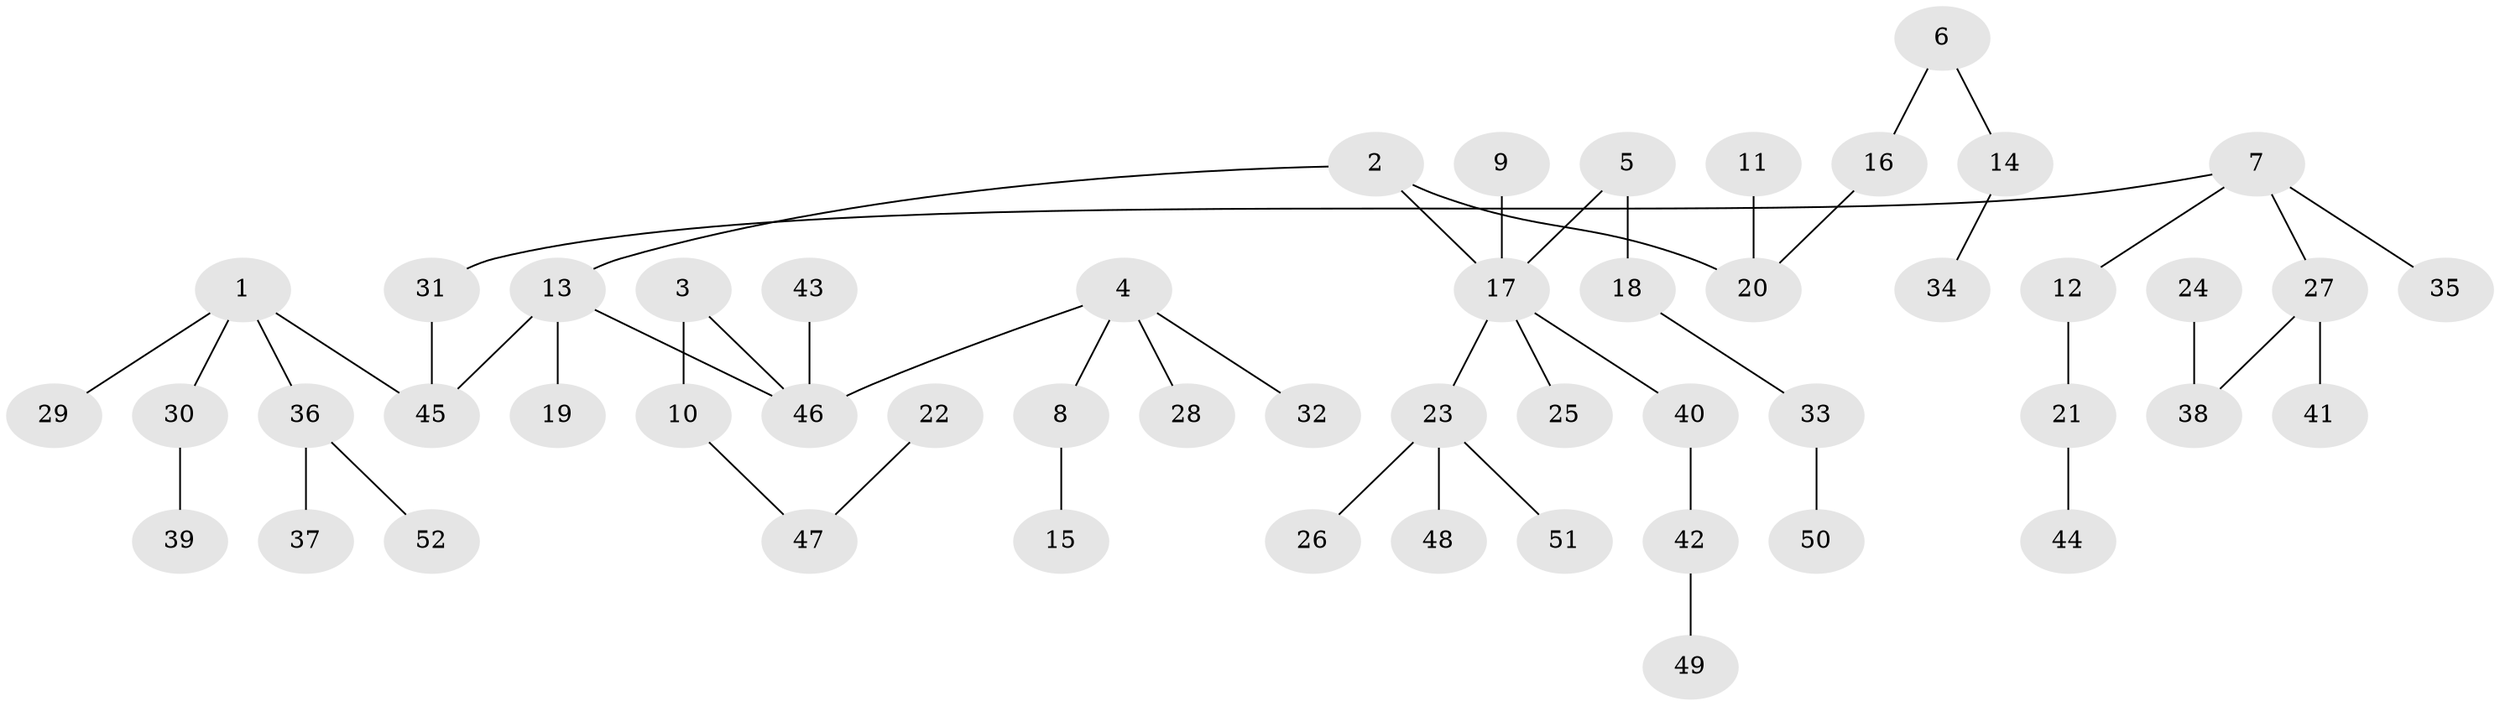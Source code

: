 // original degree distribution, {5: 0.038461538461538464, 4: 0.07692307692307693, 6: 0.009615384615384616, 3: 0.09615384615384616, 7: 0.009615384615384616, 2: 0.2980769230769231, 1: 0.47115384615384615}
// Generated by graph-tools (version 1.1) at 2025/02/03/09/25 03:02:23]
// undirected, 52 vertices, 51 edges
graph export_dot {
graph [start="1"]
  node [color=gray90,style=filled];
  1;
  2;
  3;
  4;
  5;
  6;
  7;
  8;
  9;
  10;
  11;
  12;
  13;
  14;
  15;
  16;
  17;
  18;
  19;
  20;
  21;
  22;
  23;
  24;
  25;
  26;
  27;
  28;
  29;
  30;
  31;
  32;
  33;
  34;
  35;
  36;
  37;
  38;
  39;
  40;
  41;
  42;
  43;
  44;
  45;
  46;
  47;
  48;
  49;
  50;
  51;
  52;
  1 -- 29 [weight=1.0];
  1 -- 30 [weight=1.0];
  1 -- 36 [weight=1.0];
  1 -- 45 [weight=1.0];
  2 -- 13 [weight=1.0];
  2 -- 17 [weight=1.0];
  2 -- 20 [weight=1.0];
  3 -- 10 [weight=1.0];
  3 -- 46 [weight=1.0];
  4 -- 8 [weight=1.0];
  4 -- 28 [weight=1.0];
  4 -- 32 [weight=1.0];
  4 -- 46 [weight=1.0];
  5 -- 17 [weight=1.0];
  5 -- 18 [weight=1.0];
  6 -- 14 [weight=1.0];
  6 -- 16 [weight=1.0];
  7 -- 12 [weight=1.0];
  7 -- 27 [weight=1.0];
  7 -- 31 [weight=1.0];
  7 -- 35 [weight=1.0];
  8 -- 15 [weight=1.0];
  9 -- 17 [weight=1.0];
  10 -- 47 [weight=1.0];
  11 -- 20 [weight=1.0];
  12 -- 21 [weight=1.0];
  13 -- 19 [weight=1.0];
  13 -- 45 [weight=1.0];
  13 -- 46 [weight=1.0];
  14 -- 34 [weight=1.0];
  16 -- 20 [weight=1.0];
  17 -- 23 [weight=1.0];
  17 -- 25 [weight=1.0];
  17 -- 40 [weight=1.0];
  18 -- 33 [weight=1.0];
  21 -- 44 [weight=1.0];
  22 -- 47 [weight=1.0];
  23 -- 26 [weight=1.0];
  23 -- 48 [weight=1.0];
  23 -- 51 [weight=1.0];
  24 -- 38 [weight=1.0];
  27 -- 38 [weight=1.0];
  27 -- 41 [weight=1.0];
  30 -- 39 [weight=1.0];
  31 -- 45 [weight=1.0];
  33 -- 50 [weight=1.0];
  36 -- 37 [weight=1.0];
  36 -- 52 [weight=1.0];
  40 -- 42 [weight=1.0];
  42 -- 49 [weight=1.0];
  43 -- 46 [weight=1.0];
}
